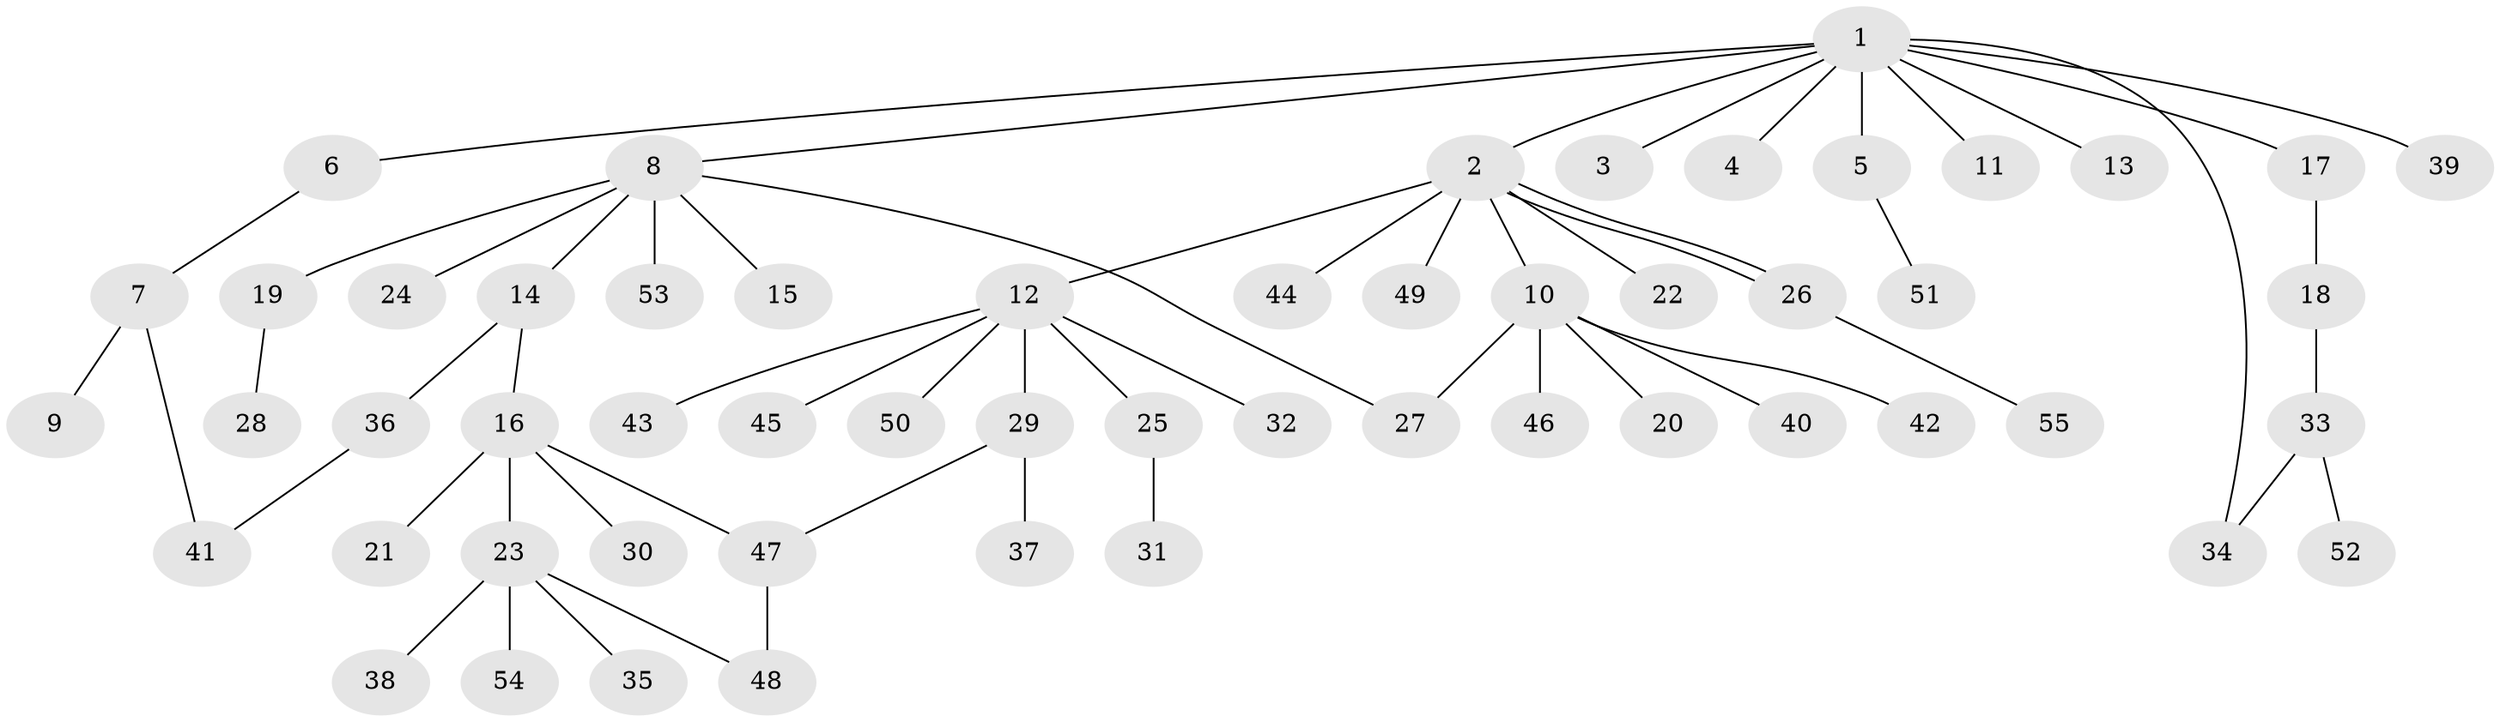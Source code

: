 // Generated by graph-tools (version 1.1) at 2025/14/03/09/25 04:14:24]
// undirected, 55 vertices, 60 edges
graph export_dot {
graph [start="1"]
  node [color=gray90,style=filled];
  1;
  2;
  3;
  4;
  5;
  6;
  7;
  8;
  9;
  10;
  11;
  12;
  13;
  14;
  15;
  16;
  17;
  18;
  19;
  20;
  21;
  22;
  23;
  24;
  25;
  26;
  27;
  28;
  29;
  30;
  31;
  32;
  33;
  34;
  35;
  36;
  37;
  38;
  39;
  40;
  41;
  42;
  43;
  44;
  45;
  46;
  47;
  48;
  49;
  50;
  51;
  52;
  53;
  54;
  55;
  1 -- 2;
  1 -- 3;
  1 -- 4;
  1 -- 5;
  1 -- 6;
  1 -- 8;
  1 -- 11;
  1 -- 13;
  1 -- 17;
  1 -- 34;
  1 -- 39;
  2 -- 10;
  2 -- 12;
  2 -- 22;
  2 -- 26;
  2 -- 26;
  2 -- 44;
  2 -- 49;
  5 -- 51;
  6 -- 7;
  7 -- 9;
  7 -- 41;
  8 -- 14;
  8 -- 15;
  8 -- 19;
  8 -- 24;
  8 -- 27;
  8 -- 53;
  10 -- 20;
  10 -- 27;
  10 -- 40;
  10 -- 42;
  10 -- 46;
  12 -- 25;
  12 -- 29;
  12 -- 32;
  12 -- 43;
  12 -- 45;
  12 -- 50;
  14 -- 16;
  14 -- 36;
  16 -- 21;
  16 -- 23;
  16 -- 30;
  16 -- 47;
  17 -- 18;
  18 -- 33;
  19 -- 28;
  23 -- 35;
  23 -- 38;
  23 -- 48;
  23 -- 54;
  25 -- 31;
  26 -- 55;
  29 -- 37;
  29 -- 47;
  33 -- 34;
  33 -- 52;
  36 -- 41;
  47 -- 48;
}
